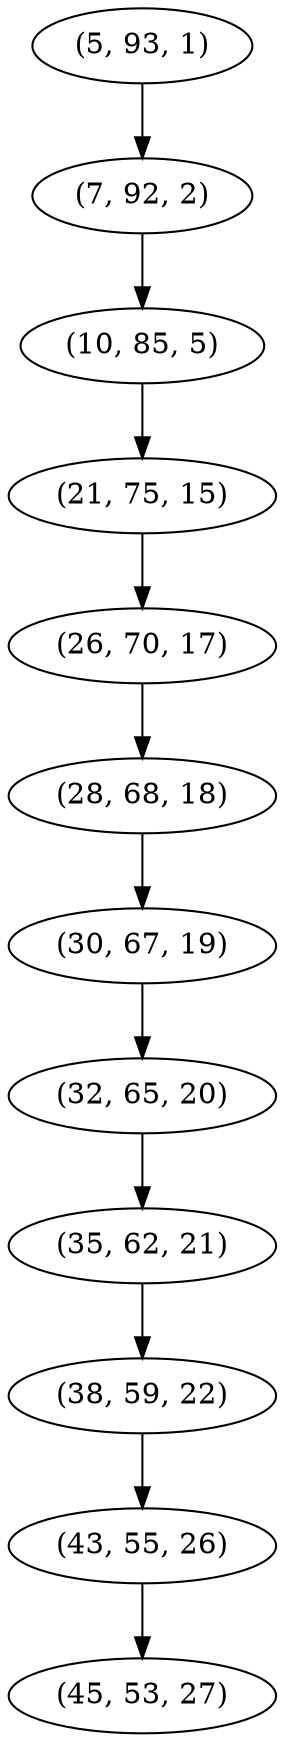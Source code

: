 digraph tree {
    "(5, 93, 1)";
    "(7, 92, 2)";
    "(10, 85, 5)";
    "(21, 75, 15)";
    "(26, 70, 17)";
    "(28, 68, 18)";
    "(30, 67, 19)";
    "(32, 65, 20)";
    "(35, 62, 21)";
    "(38, 59, 22)";
    "(43, 55, 26)";
    "(45, 53, 27)";
    "(5, 93, 1)" -> "(7, 92, 2)";
    "(7, 92, 2)" -> "(10, 85, 5)";
    "(10, 85, 5)" -> "(21, 75, 15)";
    "(21, 75, 15)" -> "(26, 70, 17)";
    "(26, 70, 17)" -> "(28, 68, 18)";
    "(28, 68, 18)" -> "(30, 67, 19)";
    "(30, 67, 19)" -> "(32, 65, 20)";
    "(32, 65, 20)" -> "(35, 62, 21)";
    "(35, 62, 21)" -> "(38, 59, 22)";
    "(38, 59, 22)" -> "(43, 55, 26)";
    "(43, 55, 26)" -> "(45, 53, 27)";
}
